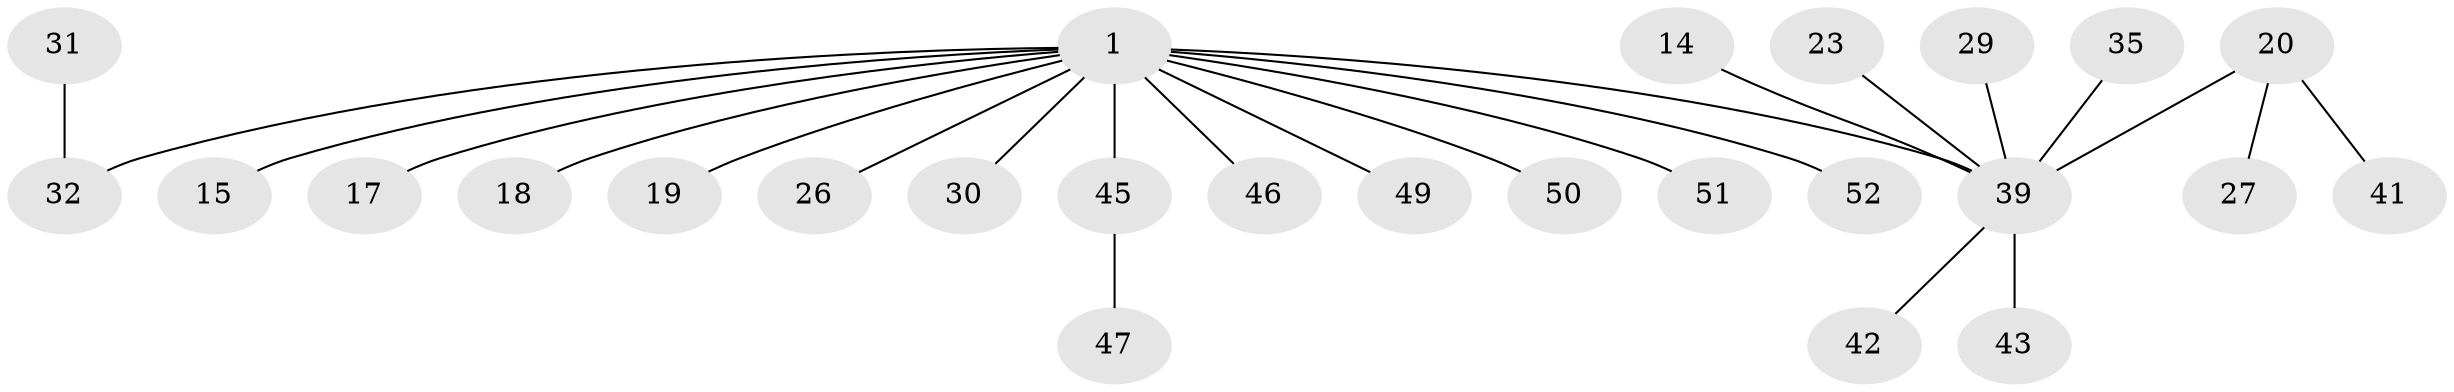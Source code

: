 // original degree distribution, {19: 0.019230769230769232, 3: 0.09615384615384616, 5: 0.019230769230769232, 2: 0.2692307692307692, 4: 0.07692307692307693, 1: 0.5, 7: 0.019230769230769232}
// Generated by graph-tools (version 1.1) at 2025/48/03/09/25 04:48:22]
// undirected, 26 vertices, 25 edges
graph export_dot {
graph [start="1"]
  node [color=gray90,style=filled];
  1;
  14;
  15;
  17 [super="+12"];
  18;
  19;
  20 [super="+16"];
  23 [super="+21"];
  26;
  27;
  29;
  30 [super="+6"];
  31;
  32 [super="+2"];
  35 [super="+24"];
  39 [super="+11+33"];
  41 [super="+28+36"];
  42;
  43;
  45 [super="+10+13"];
  46;
  47;
  49 [super="+48"];
  50 [super="+34"];
  51;
  52 [super="+44"];
  1 -- 15;
  1 -- 18;
  1 -- 19;
  1 -- 26;
  1 -- 30 [weight=2];
  1 -- 32 [weight=2];
  1 -- 46;
  1 -- 51;
  1 -- 17;
  1 -- 50;
  1 -- 52;
  1 -- 49;
  1 -- 39 [weight=3];
  1 -- 45 [weight=2];
  14 -- 39;
  20 -- 27;
  20 -- 41;
  20 -- 39 [weight=2];
  23 -- 39;
  29 -- 39;
  31 -- 32;
  35 -- 39;
  39 -- 42;
  39 -- 43 [weight=2];
  45 -- 47;
}
